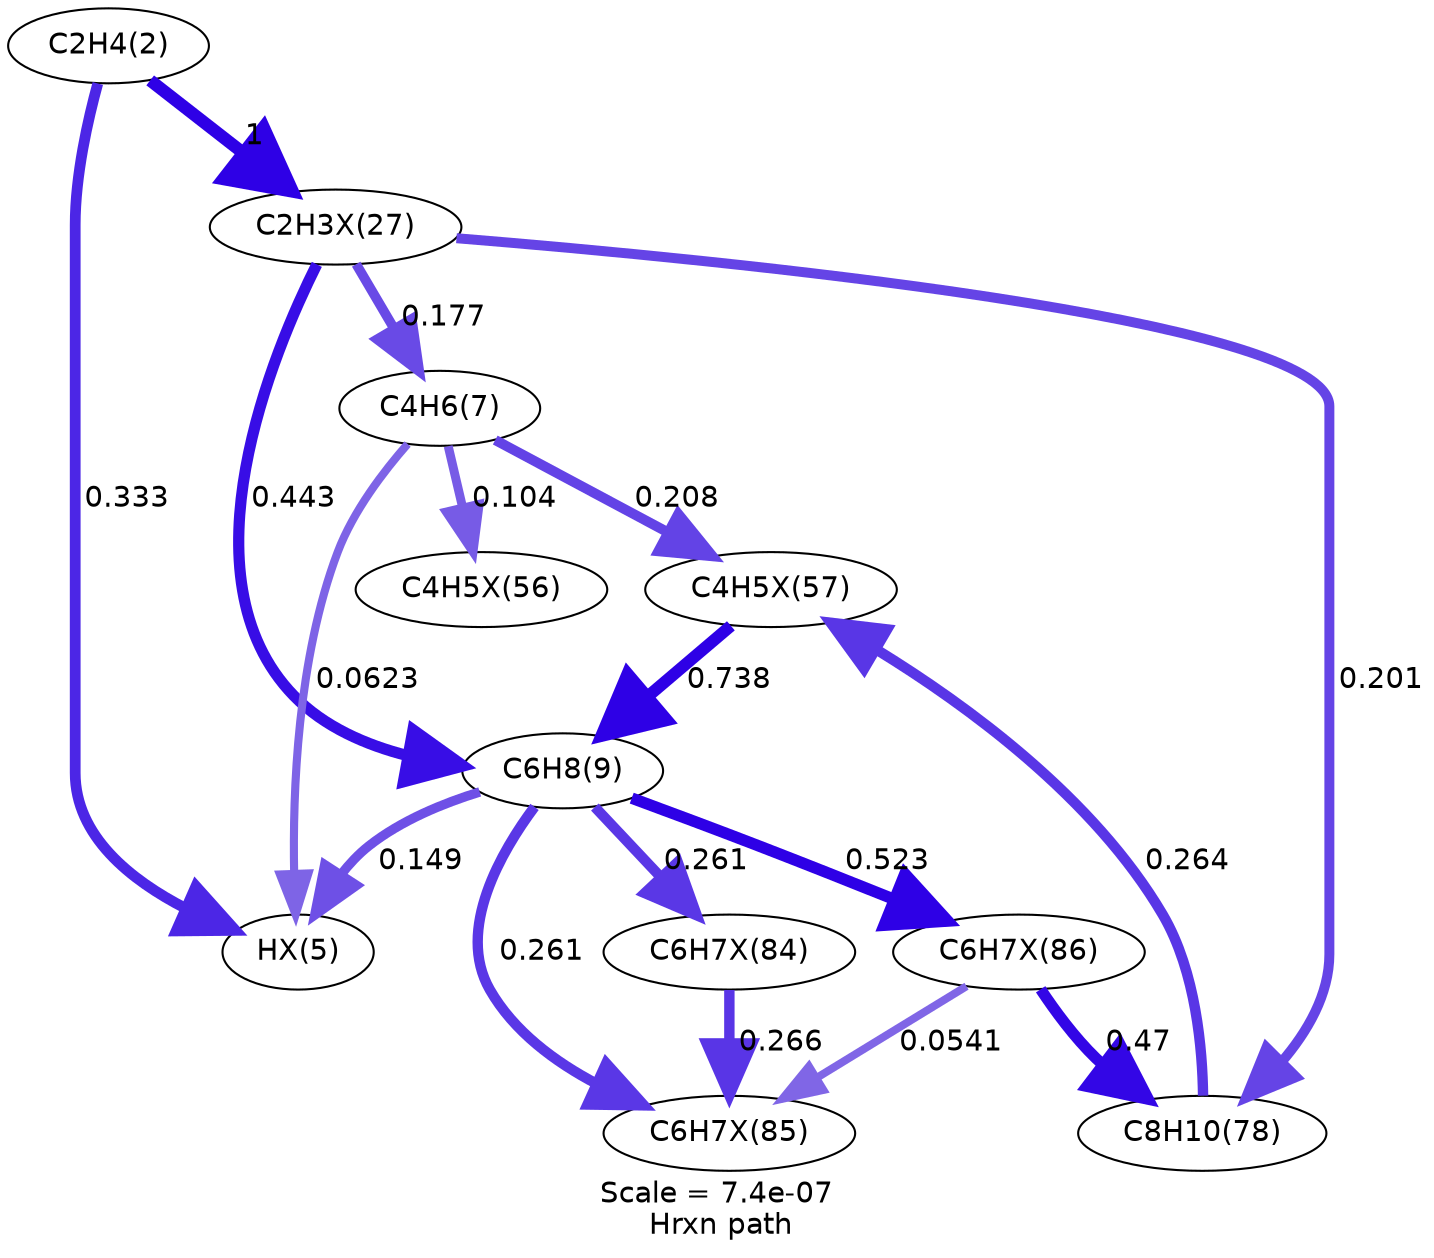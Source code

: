 digraph reaction_paths {
center=1;
s5 -> s38[fontname="Helvetica", style="setlinewidth(5.17)", arrowsize=2.59, color="0.7, 0.833, 0.9"
, label=" 0.333"];
s5 -> s39[fontname="Helvetica", style="setlinewidth(6)", arrowsize=3, color="0.7, 1.5, 0.9"
, label=" 1"];
s8 -> s38[fontname="Helvetica", style="setlinewidth(3.9)", arrowsize=1.95, color="0.7, 0.562, 0.9"
, label=" 0.0623"];
s9 -> s38[fontname="Helvetica", style="setlinewidth(4.56)", arrowsize=2.28, color="0.7, 0.649, 0.9"
, label=" 0.149"];
s39 -> s8[fontname="Helvetica", style="setlinewidth(4.69)", arrowsize=2.35, color="0.7, 0.677, 0.9"
, label=" 0.177"];
s39 -> s9[fontname="Helvetica", style="setlinewidth(5.39)", arrowsize=2.69, color="0.7, 0.943, 0.9"
, label=" 0.443"];
s39 -> s12[fontname="Helvetica", style="setlinewidth(4.79)", arrowsize=2.4, color="0.7, 0.701, 0.9"
, label=" 0.201"];
s8 -> s47[fontname="Helvetica", style="setlinewidth(4.81)", arrowsize=2.41, color="0.7, 0.708, 0.9"
, label=" 0.208"];
s8 -> s46[fontname="Helvetica", style="setlinewidth(4.29)", arrowsize=2.15, color="0.7, 0.604, 0.9"
, label=" 0.104"];
s47 -> s9[fontname="Helvetica", style="setlinewidth(5.77)", arrowsize=2.89, color="0.7, 1.24, 0.9"
, label=" 0.738"];
s12 -> s47[fontname="Helvetica", style="setlinewidth(5)", arrowsize=2.5, color="0.7, 0.764, 0.9"
, label=" 0.264"];
s9 -> s54[fontname="Helvetica", style="setlinewidth(5.51)", arrowsize=2.76, color="0.7, 1.02, 0.9"
, label=" 0.523"];
s9 -> s53[fontname="Helvetica", style="setlinewidth(4.99)", arrowsize=2.49, color="0.7, 0.761, 0.9"
, label=" 0.261"];
s9 -> s52[fontname="Helvetica", style="setlinewidth(4.99)", arrowsize=2.49, color="0.7, 0.761, 0.9"
, label=" 0.261"];
s54 -> s12[fontname="Helvetica", style="setlinewidth(5.43)", arrowsize=2.72, color="0.7, 0.97, 0.9"
, label=" 0.47"];
s54 -> s53[fontname="Helvetica", style="setlinewidth(3.8)", arrowsize=1.9, color="0.7, 0.554, 0.9"
, label=" 0.0541"];
s52 -> s53[fontname="Helvetica", style="setlinewidth(5)", arrowsize=2.5, color="0.7, 0.766, 0.9"
, label=" 0.266"];
s5 [ fontname="Helvetica", label="C2H4(2)"];
s8 [ fontname="Helvetica", label="C4H6(7)"];
s9 [ fontname="Helvetica", label="C6H8(9)"];
s12 [ fontname="Helvetica", label="C8H10(78)"];
s38 [ fontname="Helvetica", label="HX(5)"];
s39 [ fontname="Helvetica", label="C2H3X(27)"];
s46 [ fontname="Helvetica", label="C4H5X(56)"];
s47 [ fontname="Helvetica", label="C4H5X(57)"];
s52 [ fontname="Helvetica", label="C6H7X(84)"];
s53 [ fontname="Helvetica", label="C6H7X(85)"];
s54 [ fontname="Helvetica", label="C6H7X(86)"];
 label = "Scale = 7.4e-07\l Hrxn path";
 fontname = "Helvetica";
}
